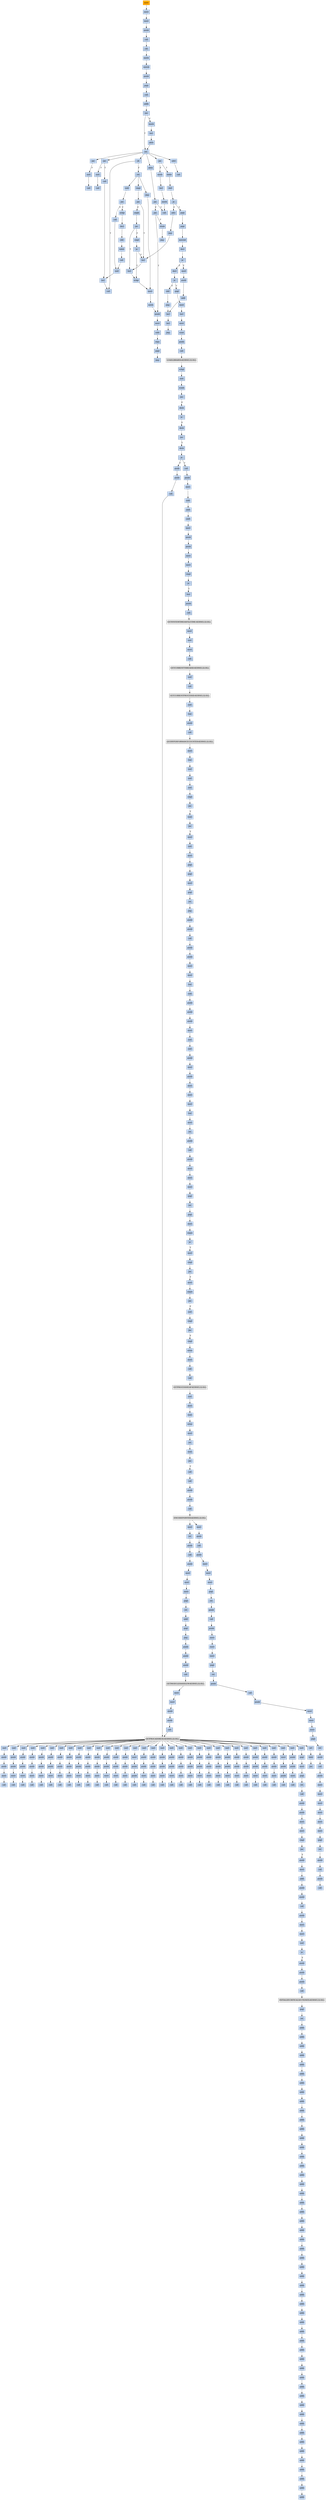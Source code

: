strict digraph G {
	graph [bgcolor=transparent,
		name=G
	];
	node [color=lightsteelblue,
		fillcolor=lightsteelblue,
		shape=rectangle,
		style=filled
	];
	a0x00431000movl_0x4001d0UINT32_ebx	[color=lightgrey,
		fillcolor=orange,
		label=movl];
	a0x00431005movl_0x401000UINT32_edi	[label=movl];
	a0x00431000movl_0x4001d0UINT32_ebx -> a0x00431005movl_0x401000UINT32_edi	[color="#000000"];
	a0x0043100amovl_0x42321dUINT32_esi	[label=movl];
	a0x00431005movl_0x401000UINT32_edi -> a0x0043100amovl_0x42321dUINT32_esi	[color="#000000"];
	a0x0043100fpushl_ebx	[label=pushl];
	a0x0043100amovl_0x42321dUINT32_esi -> a0x0043100fpushl_ebx	[color="#000000"];
	a0x00431010call_0x0043101f	[label=call];
	a0x0043100fpushl_ebx -> a0x00431010call_0x0043101f	[color="#000000"];
	a0x0043101fcld_	[label=cld];
	a0x00431010call_0x0043101f -> a0x0043101fcld_	[color="#000000"];
	a0x00431020movb_0xffffff80UINT8_dl	[label=movb];
	a0x0043101fcld_ -> a0x00431020movb_0xffffff80UINT8_dl	[color="#000000"];
	a0x00431022movsb_ds_esi__es_edi_	[label=movsb];
	a0x00431020movb_0xffffff80UINT8_dl -> a0x00431022movsb_ds_esi__es_edi_	[color="#000000"];
	a0x00431023pushl_0x2UINT8	[label=pushl];
	a0x00431022movsb_ds_esi__es_edi_ -> a0x00431023pushl_0x2UINT8	[color="#000000"];
	a0x00431025popl_ebx	[label=popl];
	a0x00431023pushl_0x2UINT8 -> a0x00431025popl_ebx	[color="#000000"];
	a0x00431026call_esp_	[label=call];
	a0x00431025popl_ebx -> a0x00431026call_esp_	[color="#000000"];
	a0x00431015addb_dl_dl	[label=addb];
	a0x00431026call_esp_ -> a0x00431015addb_dl_dl	[color="#000000"];
	a0x00431017jne_0x0043101e	[label=jne];
	a0x00431015addb_dl_dl -> a0x00431017jne_0x0043101e	[color="#000000"];
	a0x00431019movb_esi__dl	[label=movb];
	a0x00431017jne_0x0043101e -> a0x00431019movb_esi__dl	[color="#000000",
		label=F];
	a0x0043101eret	[label=ret];
	a0x00431017jne_0x0043101e -> a0x0043101eret	[color="#000000",
		label=T];
	a0x0043101bincl_esi	[label=incl];
	a0x00431019movb_esi__dl -> a0x0043101bincl_esi	[color="#000000"];
	a0x0043101cadcb_dl_dl	[label=adcb];
	a0x0043101bincl_esi -> a0x0043101cadcb_dl_dl	[color="#000000"];
	a0x0043101cadcb_dl_dl -> a0x0043101eret	[color="#000000"];
	a0x00431029jae_0x00431022	[label=jae];
	a0x0043101eret -> a0x00431029jae_0x00431022	[color="#000000"];
	a0x00431030jae_0x0043104a	[label=jae];
	a0x0043101eret -> a0x00431030jae_0x0043104a	[color="#000000"];
	a0x00431037jae_0x0043105a	[label=jae];
	a0x0043101eret -> a0x00431037jae_0x0043105a	[color="#000000"];
	a0x00431041adcb_al_al	[label=adcb];
	a0x0043101eret -> a0x00431041adcb_al_al	[color="#000000"];
	a0x00431097adcl_ecx_ecx	[label=adcl];
	a0x0043101eret -> a0x00431097adcl_ecx_ecx	[color="#000000"];
	a0x0043109djb_0x00431093	[label=jb];
	a0x0043101eret -> a0x0043109djb_0x00431093	[color="#000000"];
	a0x0043102bxorl_ecx_ecx	[label=xorl];
	a0x00431029jae_0x00431022 -> a0x0043102bxorl_ecx_ecx	[color="#000000",
		label=F];
	a0x0043102dcall_esp_	[label=call];
	a0x0043102bxorl_ecx_ecx -> a0x0043102dcall_esp_	[color="#000000"];
	a0x00431032xorl_eax_eax	[label=xorl];
	a0x00431030jae_0x0043104a -> a0x00431032xorl_eax_eax	[color="#000000",
		label=F];
	a0x0043104acall_0x00431092	[label=call];
	a0x00431030jae_0x0043104a -> a0x0043104acall_0x00431092	[color="#000000",
		label=T];
	a0x00431034call_esp_	[label=call];
	a0x00431032xorl_eax_eax -> a0x00431034call_esp_	[color="#000000"];
	a0x00431039movb_0x2UINT8_bl	[label=movb];
	a0x00431037jae_0x0043105a -> a0x00431039movb_0x2UINT8_bl	[color="#000000",
		label=F];
	a0x0043105alodsb_ds_esi__al	[label=lodsb];
	a0x00431037jae_0x0043105a -> a0x0043105alodsb_ds_esi__al	[color="#000000",
		label=T];
	a0x0043103bincl_ecx	[label=incl];
	a0x00431039movb_0x2UINT8_bl -> a0x0043103bincl_ecx	[color="#000000"];
	a0x0043103cmovb_0x10UINT8_al	[label=movb];
	a0x0043103bincl_ecx -> a0x0043103cmovb_0x10UINT8_al	[color="#000000"];
	a0x0043103ecall_esp_	[label=call];
	a0x0043103cmovb_0x10UINT8_al -> a0x0043103ecall_esp_	[color="#000000"];
	a0x00431043jae_0x0043103e	[label=jae];
	a0x00431041adcb_al_al -> a0x00431043jae_0x0043103e	[color="#000000"];
	a0x00431043jae_0x0043103e -> a0x0043103ecall_esp_	[color="#000000",
		label=T];
	a0x00431045jne_0x00431086	[label=jne];
	a0x00431043jae_0x0043103e -> a0x00431045jne_0x00431086	[color="#000000",
		label=F];
	a0x00431086pushl_esi	[label=pushl];
	a0x00431045jne_0x00431086 -> a0x00431086pushl_esi	[color="#000000",
		label=T];
	a0x00431047stosb_al_es_edi_	[label=stosb];
	a0x00431045jne_0x00431086 -> a0x00431047stosb_al_es_edi_	[color="#000000",
		label=F];
	a0x00431087movl_edi_esi	[label=movl];
	a0x00431086pushl_esi -> a0x00431087movl_edi_esi	[color="#000000"];
	a0x00431089subl_eax_esi	[label=subl];
	a0x00431087movl_edi_esi -> a0x00431089subl_eax_esi	[color="#000000"];
	a0x0043108brepz_movsb_ds_esi__es_edi_	[label=repz];
	a0x00431089subl_eax_esi -> a0x0043108brepz_movsb_ds_esi__es_edi_	[color="#000000"];
	a0x0043108dpopl_esi	[label=popl];
	a0x0043108brepz_movsb_ds_esi__es_edi_ -> a0x0043108dpopl_esi	[color="#000000"];
	a0x0043108ejmp_0x00431026	[label=jmp];
	a0x0043108dpopl_esi -> a0x0043108ejmp_0x00431026	[color="#000000"];
	a0x00431048jmp_0x00431026	[label=jmp];
	a0x00431047stosb_al_es_edi_ -> a0x00431048jmp_0x00431026	[color="#000000"];
	a0x0043105bshrl_eax	[label=shrl];
	a0x0043105alodsb_ds_esi__al -> a0x0043105bshrl_eax	[color="#000000"];
	a0x0043105dje_0x004310a0	[label=je];
	a0x0043105bshrl_eax -> a0x0043105dje_0x004310a0	[color="#000000"];
	a0x0043105fadcl_ecx_ecx	[label=adcl];
	a0x0043105dje_0x004310a0 -> a0x0043105fadcl_ecx_ecx	[color="#000000",
		label=F];
	a0x004310a0popl_edi	[label=popl];
	a0x0043105dje_0x004310a0 -> a0x004310a0popl_edi	[color="#000000",
		label=T];
	a0x00431061jmp_0x0043107f	[label=jmp];
	a0x0043105fadcl_ecx_ecx -> a0x00431061jmp_0x0043107f	[color="#000000"];
	a0x0043107fincl_ecx	[label=incl];
	a0x00431061jmp_0x0043107f -> a0x0043107fincl_ecx	[color="#000000"];
	a0x00431080incl_ecx	[label=incl];
	a0x0043107fincl_ecx -> a0x00431080incl_ecx	[color="#000000"];
	a0x00431081xchgl_eax_ebp	[label=xchgl];
	a0x00431080incl_ecx -> a0x00431081xchgl_eax_ebp	[color="#000000"];
	a0x00431082movl_ebp_eax	[label=movl];
	a0x00431081xchgl_eax_ebp -> a0x00431082movl_ebp_eax	[color="#000000"];
	a0x00431084movb_0x1UINT8_bl	[label=movb];
	a0x00431082movl_ebp_eax -> a0x00431084movb_0x1UINT8_bl	[color="#000000"];
	a0x00431084movb_0x1UINT8_bl -> a0x00431086pushl_esi	[color="#000000"];
	a0x00431092incl_ecx	[label=incl];
	a0x0043104acall_0x00431092 -> a0x00431092incl_ecx	[color="#000000"];
	a0x00431093call_0x4esp_	[label=call];
	a0x00431092incl_ecx -> a0x00431093call_0x4esp_	[color="#000000"];
	a0x00431099call_0x4esp_	[label=call];
	a0x00431097adcl_ecx_ecx -> a0x00431099call_0x4esp_	[color="#000000"];
	a0x0043109djb_0x00431093 -> a0x00431093call_0x4esp_	[color="#000000",
		label=T];
	a0x0043109fret	[label=ret];
	a0x0043109djb_0x00431093 -> a0x0043109fret	[color="#000000",
		label=F];
	a0x0043104fsubl_ebx_ecx	[label=subl];
	a0x0043109fret -> a0x0043104fsubl_ebx_ecx	[color="#000000"];
	a0x00431058jmp_0x00431082	[label=jmp];
	a0x0043109fret -> a0x00431058jmp_0x00431082	[color="#000000"];
	a0x0043106ecmpl_0x7d00UINT32_eax	[label=cmpl];
	a0x0043109fret -> a0x0043106ecmpl_0x7d00UINT32_eax	[color="#000000"];
	a0x00431051jne_0x00431063	[label=jne];
	a0x0043104fsubl_ebx_ecx -> a0x00431051jne_0x00431063	[color="#000000"];
	a0x00431053call_0x00431090	[label=call];
	a0x00431051jne_0x00431063 -> a0x00431053call_0x00431090	[color="#000000",
		label=F];
	a0x00431063xchgl_eax_ecx	[label=xchgl];
	a0x00431051jne_0x00431063 -> a0x00431063xchgl_eax_ecx	[color="#000000",
		label=T];
	a0x00431090xorl_ecx_ecx	[label=xorl];
	a0x00431053call_0x00431090 -> a0x00431090xorl_ecx_ecx	[color="#000000"];
	a0x00431090xorl_ecx_ecx -> a0x00431092incl_ecx	[color="#000000"];
	a0x00431058jmp_0x00431082 -> a0x00431082movl_ebp_eax	[color="#000000"];
	a0x00431064decl_eax	[label=decl];
	a0x00431063xchgl_eax_ecx -> a0x00431064decl_eax	[color="#000000"];
	a0x00431065shll_0x8UINT8_eax	[label=shll];
	a0x00431064decl_eax -> a0x00431065shll_0x8UINT8_eax	[color="#000000"];
	a0x00431068lodsb_ds_esi__al	[label=lodsb];
	a0x00431065shll_0x8UINT8_eax -> a0x00431068lodsb_ds_esi__al	[color="#000000"];
	a0x00431069call_0x00431090	[label=call];
	a0x00431068lodsb_ds_esi__al -> a0x00431069call_0x00431090	[color="#000000"];
	a0x00431069call_0x00431090 -> a0x00431090xorl_ecx_ecx	[color="#000000"];
	a0x00431073jae_0x0043107f	[label=jae];
	a0x0043106ecmpl_0x7d00UINT32_eax -> a0x00431073jae_0x0043107f	[color="#000000"];
	a0x00431073jae_0x0043107f -> a0x0043107fincl_ecx	[color="#000000",
		label=T];
	a0x00431075cmpb_0x5UINT8_ah	[label=cmpb];
	a0x00431073jae_0x0043107f -> a0x00431075cmpb_0x5UINT8_ah	[color="#000000",
		label=F];
	a0x00431078jae_0x00431080	[label=jae];
	a0x00431075cmpb_0x5UINT8_ah -> a0x00431078jae_0x00431080	[color="#000000"];
	a0x00431078jae_0x00431080 -> a0x00431080incl_ecx	[color="#000000",
		label=T];
	a0x0043107acmpl_0x7fUINT8_eax	[label=cmpl];
	a0x00431078jae_0x00431080 -> a0x0043107acmpl_0x7fUINT8_eax	[color="#000000",
		label=F];
	a0x0043107dja_0x00431081	[label=ja];
	a0x0043107acmpl_0x7fUINT8_eax -> a0x0043107dja_0x00431081	[color="#000000"];
	a0x0043107dja_0x00431081 -> a0x0043107fincl_ecx	[color="#000000",
		label=F];
	a0x0043107dja_0x00431081 -> a0x00431081xchgl_eax_ebp	[color="#000000",
		label=T];
	a0x004310a1popl_ebx	[label=popl];
	a0x004310a0popl_edi -> a0x004310a1popl_ebx	[color="#000000"];
	a0x004310a2movzwl_ebx__edi	[label=movzwl];
	a0x004310a1popl_ebx -> a0x004310a2movzwl_ebx__edi	[color="#000000"];
	a0x004310a5decl_edi	[label=decl];
	a0x004310a2movzwl_ebx__edi -> a0x004310a5decl_edi	[color="#000000"];
	a0x004310a6je_0x004310b0	[label=je];
	a0x004310a5decl_edi -> a0x004310a6je_0x004310b0	[color="#000000"];
	a0x004310a8decl_edi	[label=decl];
	a0x004310a6je_0x004310b0 -> a0x004310a8decl_edi	[color="#000000",
		label=F];
	a0x004310b0movl_0x2ebx__edi	[label=movl];
	a0x004310a6je_0x004310b0 -> a0x004310b0movl_0x2ebx__edi	[color="#000000",
		label=T];
	a0x004310a9je_0x004310be	[label=je];
	a0x004310a8decl_edi -> a0x004310a9je_0x004310be	[color="#000000"];
	a0x004310abshll_0xcUINT8_edi	[label=shll];
	a0x004310a9je_0x004310be -> a0x004310abshll_0xcUINT8_edi	[color="#000000",
		label=F];
	a0x004310bepopl_edi	[label=popl];
	a0x004310a9je_0x004310be -> a0x004310bepopl_edi	[color="#000000",
		label=T];
	a0x004310aejmp_0x004310b7	[label=jmp];
	a0x004310abshll_0xcUINT8_edi -> a0x004310aejmp_0x004310b7	[color="#000000"];
	a0x004310b7incl_ebx	[label=incl];
	a0x004310aejmp_0x004310b7 -> a0x004310b7incl_ebx	[color="#000000"];
	a0x004310b8incl_ebx	[label=incl];
	a0x004310b7incl_ebx -> a0x004310b8incl_ebx	[color="#000000"];
	a0x004310b9jmp_0x0043100f	[label=jmp];
	a0x004310b8incl_ebx -> a0x004310b9jmp_0x0043100f	[color="#000000"];
	a0x004310b3pushl_edi	[label=pushl];
	a0x004310b0movl_0x2ebx__edi -> a0x004310b3pushl_edi	[color="#000000"];
	a0x004310b4addl_0x4UINT8_ebx	[label=addl];
	a0x004310b3pushl_edi -> a0x004310b4addl_0x4UINT8_ebx	[color="#000000"];
	a0x004310b4addl_0x4UINT8_ebx -> a0x004310b7incl_ebx	[color="#000000"];
	a0x004310bfmovl_0x431128UINT32_ebx	[label=movl];
	a0x004310bepopl_edi -> a0x004310bfmovl_0x431128UINT32_ebx	[color="#000000"];
	a0x004310c4incl_edi	[label=incl];
	a0x004310bfmovl_0x431128UINT32_ebx -> a0x004310c4incl_edi	[color="#000000"];
	a0x004310c5movl_edi__esi	[label=movl];
	a0x004310c4incl_edi -> a0x004310c5movl_edi__esi	[color="#000000"];
	a0x004310c7scasl_es_edi__eax	[label=scasl];
	a0x004310c5movl_edi__esi -> a0x004310c7scasl_es_edi__eax	[color="#000000"];
	a0x004310c8pushl_edi	[label=pushl];
	a0x004310c7scasl_es_edi__eax -> a0x004310c8pushl_edi	[color="#000000"];
	a0x004310c9call_ebx_	[label=call];
	a0x004310c8pushl_edi -> a0x004310c9call_ebx_	[color="#000000"];
	LOADLIBRARYA_KERNEL32_DLL	[color=lightgrey,
		fillcolor=lightgrey,
		label="LOADLIBRARYA-KERNEL32-DLL"];
	a0x004310c9call_ebx_ -> LOADLIBRARYA_KERNEL32_DLL	[color="#000000"];
	a0x004310cbxchgl_eax_ebp	[label=xchgl];
	LOADLIBRARYA_KERNEL32_DLL -> a0x004310cbxchgl_eax_ebp	[color="#000000"];
	a0x004310ccxorl_eax_eax	[label=xorl];
	a0x004310cbxchgl_eax_ebp -> a0x004310ccxorl_eax_eax	[color="#000000"];
	a0x004310cescasb_es_edi__al	[label=scasb];
	a0x004310ccxorl_eax_eax -> a0x004310cescasb_es_edi__al	[color="#000000"];
	a0x004310cfjne_0x004310ce	[label=jne];
	a0x004310cescasb_es_edi__al -> a0x004310cfjne_0x004310ce	[color="#000000"];
	a0x004310d1decb_edi_	[label=decb];
	a0x004310cfjne_0x004310ce -> a0x004310d1decb_edi_	[color="#000000",
		label=F];
	a0x004310d3je_0x004310c4	[label=je];
	a0x004310d1decb_edi_ -> a0x004310d3je_0x004310c4	[color="#000000"];
	a0x004310d5decb_edi_	[label=decb];
	a0x004310d3je_0x004310c4 -> a0x004310d5decb_edi_	[color="#000000",
		label=F];
	a0x004310d7jne_0x004310df	[label=jne];
	a0x004310d5decb_edi_ -> a0x004310d7jne_0x004310df	[color="#000000"];
	a0x004310dfdecb_edi_	[label=decb];
	a0x004310d7jne_0x004310df -> a0x004310dfdecb_edi_	[color="#000000",
		label=T];
	a0x004310e1je_0x004046af	[label=je];
	a0x004310dfdecb_edi_ -> a0x004310e1je_0x004046af	[color="#000000"];
	a0x004310e7pushl_edi	[label=pushl];
	a0x004310e1je_0x004046af -> a0x004310e7pushl_edi	[color="#000000",
		label=F];
	a0x004046afcall_0x40a533	[label=call];
	a0x004310e1je_0x004046af -> a0x004046afcall_0x40a533	[color="#000000",
		label=T];
	a0x004310e8pushl_ebp	[label=pushl];
	a0x004310e7pushl_edi -> a0x004310e8pushl_ebp	[color="#000000"];
	a0x004310e9call_0x4ebx_	[label=call];
	a0x004310e8pushl_ebp -> a0x004310e9call_0x4ebx_	[color="#000000"];
	GETPROCADDRESS_KERNEL32_DLL	[color=lightgrey,
		fillcolor=lightgrey,
		label="GETPROCADDRESS-KERNEL32-DLL"];
	a0x004310e9call_0x4ebx_ -> GETPROCADDRESS_KERNEL32_DLL	[color="#000000"];
	a0x004310ecorl_eax_esi_	[label=orl];
	GETPROCADDRESS_KERNEL32_DLL -> a0x004310ecorl_eax_esi_	[color="#000000"];
	a0x00407b26xorl_0x41e4d0_eax	[label=xorl];
	GETPROCADDRESS_KERNEL32_DLL -> a0x00407b26xorl_0x41e4d0_eax	[color="#000000"];
	a0x00407b39xorl_0x41e4d0_eax	[label=xorl];
	GETPROCADDRESS_KERNEL32_DLL -> a0x00407b39xorl_0x41e4d0_eax	[color="#000000"];
	a0x00407b4cxorl_0x41e4d0_eax	[label=xorl];
	GETPROCADDRESS_KERNEL32_DLL -> a0x00407b4cxorl_0x41e4d0_eax	[color="#000000"];
	a0x00407b5fxorl_0x41e4d0_eax	[label=xorl];
	GETPROCADDRESS_KERNEL32_DLL -> a0x00407b5fxorl_0x41e4d0_eax	[color="#000000"];
	a0x00407b72xorl_0x41e4d0_eax	[label=xorl];
	GETPROCADDRESS_KERNEL32_DLL -> a0x00407b72xorl_0x41e4d0_eax	[color="#000000"];
	a0x00407b85xorl_0x41e4d0_eax	[label=xorl];
	GETPROCADDRESS_KERNEL32_DLL -> a0x00407b85xorl_0x41e4d0_eax	[color="#000000"];
	a0x00407b98xorl_0x41e4d0_eax	[label=xorl];
	GETPROCADDRESS_KERNEL32_DLL -> a0x00407b98xorl_0x41e4d0_eax	[color="#000000"];
	a0x00407babxorl_0x41e4d0_eax	[label=xorl];
	GETPROCADDRESS_KERNEL32_DLL -> a0x00407babxorl_0x41e4d0_eax	[color="#000000"];
	a0x00407bbexorl_0x41e4d0_eax	[label=xorl];
	GETPROCADDRESS_KERNEL32_DLL -> a0x00407bbexorl_0x41e4d0_eax	[color="#000000"];
	a0x00407bd1xorl_0x41e4d0_eax	[label=xorl];
	GETPROCADDRESS_KERNEL32_DLL -> a0x00407bd1xorl_0x41e4d0_eax	[color="#000000"];
	a0x00407be4xorl_0x41e4d0_eax	[label=xorl];
	GETPROCADDRESS_KERNEL32_DLL -> a0x00407be4xorl_0x41e4d0_eax	[color="#000000"];
	a0x00407bf7xorl_0x41e4d0_eax	[label=xorl];
	GETPROCADDRESS_KERNEL32_DLL -> a0x00407bf7xorl_0x41e4d0_eax	[color="#000000"];
	a0x00407c0axorl_0x41e4d0_eax	[label=xorl];
	GETPROCADDRESS_KERNEL32_DLL -> a0x00407c0axorl_0x41e4d0_eax	[color="#000000"];
	a0x00407c1dxorl_0x41e4d0_eax	[label=xorl];
	GETPROCADDRESS_KERNEL32_DLL -> a0x00407c1dxorl_0x41e4d0_eax	[color="#000000"];
	a0x00407c30xorl_0x41e4d0_eax	[label=xorl];
	GETPROCADDRESS_KERNEL32_DLL -> a0x00407c30xorl_0x41e4d0_eax	[color="#000000"];
	a0x00407c43xorl_0x41e4d0_eax	[label=xorl];
	GETPROCADDRESS_KERNEL32_DLL -> a0x00407c43xorl_0x41e4d0_eax	[color="#000000"];
	a0x00407c56xorl_0x41e4d0_eax	[label=xorl];
	GETPROCADDRESS_KERNEL32_DLL -> a0x00407c56xorl_0x41e4d0_eax	[color="#000000"];
	a0x00407c69xorl_0x41e4d0_eax	[label=xorl];
	GETPROCADDRESS_KERNEL32_DLL -> a0x00407c69xorl_0x41e4d0_eax	[color="#000000"];
	a0x00407c7cxorl_0x41e4d0_eax	[label=xorl];
	GETPROCADDRESS_KERNEL32_DLL -> a0x00407c7cxorl_0x41e4d0_eax	[color="#000000"];
	a0x00407c8fxorl_0x41e4d0_eax	[label=xorl];
	GETPROCADDRESS_KERNEL32_DLL -> a0x00407c8fxorl_0x41e4d0_eax	[color="#000000"];
	a0x00407ca2xorl_0x41e4d0_eax	[label=xorl];
	GETPROCADDRESS_KERNEL32_DLL -> a0x00407ca2xorl_0x41e4d0_eax	[color="#000000"];
	a0x00407cb5xorl_0x41e4d0_eax	[label=xorl];
	GETPROCADDRESS_KERNEL32_DLL -> a0x00407cb5xorl_0x41e4d0_eax	[color="#000000"];
	a0x00407cc8xorl_0x41e4d0_eax	[label=xorl];
	GETPROCADDRESS_KERNEL32_DLL -> a0x00407cc8xorl_0x41e4d0_eax	[color="#000000"];
	a0x00407cdbxorl_0x41e4d0_eax	[label=xorl];
	GETPROCADDRESS_KERNEL32_DLL -> a0x00407cdbxorl_0x41e4d0_eax	[color="#000000"];
	a0x00407ceexorl_0x41e4d0_eax	[label=xorl];
	GETPROCADDRESS_KERNEL32_DLL -> a0x00407ceexorl_0x41e4d0_eax	[color="#000000"];
	a0x00407d01xorl_0x41e4d0_eax	[label=xorl];
	GETPROCADDRESS_KERNEL32_DLL -> a0x00407d01xorl_0x41e4d0_eax	[color="#000000"];
	a0x00407d14xorl_0x41e4d0_eax	[label=xorl];
	GETPROCADDRESS_KERNEL32_DLL -> a0x00407d14xorl_0x41e4d0_eax	[color="#000000"];
	a0x00407d27xorl_0x41e4d0_eax	[label=xorl];
	GETPROCADDRESS_KERNEL32_DLL -> a0x00407d27xorl_0x41e4d0_eax	[color="#000000"];
	a0x00407d3axorl_0x41e4d0_eax	[label=xorl];
	GETPROCADDRESS_KERNEL32_DLL -> a0x00407d3axorl_0x41e4d0_eax	[color="#000000"];
	a0x00407d4dxorl_0x41e4d0_eax	[label=xorl];
	GETPROCADDRESS_KERNEL32_DLL -> a0x00407d4dxorl_0x41e4d0_eax	[color="#000000"];
	a0x00407d60xorl_0x41e4d0_eax	[label=xorl];
	GETPROCADDRESS_KERNEL32_DLL -> a0x00407d60xorl_0x41e4d0_eax	[color="#000000"];
	a0x00407d73xorl_0x41e4d0_eax	[label=xorl];
	GETPROCADDRESS_KERNEL32_DLL -> a0x00407d73xorl_0x41e4d0_eax	[color="#000000"];
	a0x00407d86xorl_0x41e4d0_eax	[label=xorl];
	GETPROCADDRESS_KERNEL32_DLL -> a0x00407d86xorl_0x41e4d0_eax	[color="#000000"];
	a0x004310eelodsl_ds_esi__eax	[label=lodsl];
	a0x004310ecorl_eax_esi_ -> a0x004310eelodsl_ds_esi__eax	[color="#000000"];
	a0x004310efjne_0x004310cc	[label=jne];
	a0x004310eelodsl_ds_esi__eax -> a0x004310efjne_0x004310cc	[color="#000000"];
	a0x0040a533pushl_ebp	[label=pushl];
	a0x004046afcall_0x40a533 -> a0x0040a533pushl_ebp	[color="#000000"];
	a0x0040a534movl_esp_ebp	[label=movl];
	a0x0040a533pushl_ebp -> a0x0040a534movl_esp_ebp	[color="#000000"];
	a0x0040a536subl_0x14UINT8_esp	[label=subl];
	a0x0040a534movl_esp_ebp -> a0x0040a536subl_0x14UINT8_esp	[color="#000000"];
	a0x0040a539andl_0x0UINT8__12ebp_	[label=andl];
	a0x0040a536subl_0x14UINT8_esp -> a0x0040a539andl_0x0UINT8__12ebp_	[color="#000000"];
	a0x0040a53dandl_0x0UINT8__8ebp_	[label=andl];
	a0x0040a539andl_0x0UINT8__12ebp_ -> a0x0040a53dandl_0x0UINT8__8ebp_	[color="#000000"];
	a0x0040a541movl_0x41e4d0_eax	[label=movl];
	a0x0040a53dandl_0x0UINT8__8ebp_ -> a0x0040a541movl_0x41e4d0_eax	[color="#000000"];
	a0x0040a546pushl_esi	[label=pushl];
	a0x0040a541movl_0x41e4d0_eax -> a0x0040a546pushl_esi	[color="#000000"];
	a0x0040a547pushl_edi	[label=pushl];
	a0x0040a546pushl_esi -> a0x0040a547pushl_edi	[color="#000000"];
	a0x0040a548movl_0xbb40e64eUINT32_edi	[label=movl];
	a0x0040a547pushl_edi -> a0x0040a548movl_0xbb40e64eUINT32_edi	[color="#000000"];
	a0x0040a54dmovl_0xffff0000UINT32_esi	[label=movl];
	a0x0040a548movl_0xbb40e64eUINT32_edi -> a0x0040a54dmovl_0xffff0000UINT32_esi	[color="#000000"];
	a0x0040a552cmpl_edi_eax	[label=cmpl];
	a0x0040a54dmovl_0xffff0000UINT32_esi -> a0x0040a552cmpl_edi_eax	[color="#000000"];
	a0x0040a554je_0x40a563	[label=je];
	a0x0040a552cmpl_edi_eax -> a0x0040a554je_0x40a563	[color="#000000"];
	a0x0040a563leal__12ebp__eax	[label=leal];
	a0x0040a554je_0x40a563 -> a0x0040a563leal__12ebp__eax	[color="#000000",
		label=T];
	a0x0040a566pushl_eax	[label=pushl];
	a0x0040a563leal__12ebp__eax -> a0x0040a566pushl_eax	[color="#000000"];
	a0x0040a567call_0x41215c	[label=call];
	a0x0040a566pushl_eax -> a0x0040a567call_0x41215c	[color="#000000"];
	GETSYSTEMTIMEASFILETIME_KERNEL32_DLL	[color=lightgrey,
		fillcolor=lightgrey,
		label="GETSYSTEMTIMEASFILETIME-KERNEL32-DLL"];
	a0x0040a567call_0x41215c -> GETSYSTEMTIMEASFILETIME_KERNEL32_DLL	[color="#000000"];
	a0x0040a56dmovl__8ebp__eax	[label=movl];
	GETSYSTEMTIMEASFILETIME_KERNEL32_DLL -> a0x0040a56dmovl__8ebp__eax	[color="#000000"];
	a0x0040a570xorl__12ebp__eax	[label=xorl];
	a0x0040a56dmovl__8ebp__eax -> a0x0040a570xorl__12ebp__eax	[color="#000000"];
	a0x0040a573movl_eax__4ebp_	[label=movl];
	a0x0040a570xorl__12ebp__eax -> a0x0040a573movl_eax__4ebp_	[color="#000000"];
	a0x0040a576call_0x412148	[label=call];
	a0x0040a573movl_eax__4ebp_ -> a0x0040a576call_0x412148	[color="#000000"];
	GETCURRENTTHREADID_KERNEL32_DLL	[color=lightgrey,
		fillcolor=lightgrey,
		label="GETCURRENTTHREADID-KERNEL32-DLL"];
	a0x0040a576call_0x412148 -> GETCURRENTTHREADID_KERNEL32_DLL	[color="#000000"];
	a0x0040a57cxorl_eax__4ebp_	[label=xorl];
	GETCURRENTTHREADID_KERNEL32_DLL -> a0x0040a57cxorl_eax__4ebp_	[color="#000000"];
	a0x0040a57fcall_0x412158	[label=call];
	a0x0040a57cxorl_eax__4ebp_ -> a0x0040a57fcall_0x412158	[color="#000000"];
	GETCURRENTPROCESSID_KERNEL32_DLL	[color=lightgrey,
		fillcolor=lightgrey,
		label="GETCURRENTPROCESSID-KERNEL32-DLL"];
	a0x0040a57fcall_0x412158 -> GETCURRENTPROCESSID_KERNEL32_DLL	[color="#000000"];
	a0x0040a585xorl_eax__4ebp_	[label=xorl];
	GETCURRENTPROCESSID_KERNEL32_DLL -> a0x0040a585xorl_eax__4ebp_	[color="#000000"];
	a0x0040a588leal__20ebp__eax	[label=leal];
	a0x0040a585xorl_eax__4ebp_ -> a0x0040a588leal__20ebp__eax	[color="#000000"];
	a0x0040a58bpushl_eax	[label=pushl];
	a0x0040a588leal__20ebp__eax -> a0x0040a58bpushl_eax	[color="#000000"];
	a0x0040a58ccall_0x412154	[label=call];
	a0x0040a58bpushl_eax -> a0x0040a58ccall_0x412154	[color="#000000"];
	QUERYPERFORMANCECOUNTER_KERNEL32_DLL	[color=lightgrey,
		fillcolor=lightgrey,
		label="QUERYPERFORMANCECOUNTER-KERNEL32-DLL"];
	a0x0040a58ccall_0x412154 -> QUERYPERFORMANCECOUNTER_KERNEL32_DLL	[color="#000000"];
	a0x0040a592movl__16ebp__ecx	[label=movl];
	QUERYPERFORMANCECOUNTER_KERNEL32_DLL -> a0x0040a592movl__16ebp__ecx	[color="#000000"];
	a0x0040a595leal__4ebp__eax	[label=leal];
	a0x0040a592movl__16ebp__ecx -> a0x0040a595leal__4ebp__eax	[color="#000000"];
	a0x0040a598xorl__20ebp__ecx	[label=xorl];
	a0x0040a595leal__4ebp__eax -> a0x0040a598xorl__20ebp__ecx	[color="#000000"];
	a0x0040a59bxorl__4ebp__ecx	[label=xorl];
	a0x0040a598xorl__20ebp__ecx -> a0x0040a59bxorl__4ebp__ecx	[color="#000000"];
	a0x0040a59exorl_eax_ecx	[label=xorl];
	a0x0040a59bxorl__4ebp__ecx -> a0x0040a59exorl_eax_ecx	[color="#000000"];
	a0x0040a5a0cmpl_edi_ecx	[label=cmpl];
	a0x0040a59exorl_eax_ecx -> a0x0040a5a0cmpl_edi_ecx	[color="#000000"];
	a0x0040a5a2jne_0x40a5ab	[label=jne];
	a0x0040a5a0cmpl_edi_ecx -> a0x0040a5a2jne_0x40a5ab	[color="#000000"];
	a0x0040a5abtestl_ecx_esi	[label=testl];
	a0x0040a5a2jne_0x40a5ab -> a0x0040a5abtestl_ecx_esi	[color="#000000",
		label=T];
	a0x0040a5adjne_0x40a5bb	[label=jne];
	a0x0040a5abtestl_ecx_esi -> a0x0040a5adjne_0x40a5bb	[color="#000000"];
	a0x0040a5bbmovl_ecx_0x41e4d0	[label=movl];
	a0x0040a5adjne_0x40a5bb -> a0x0040a5bbmovl_ecx_0x41e4d0	[color="#000000",
		label=T];
	a0x0040a5c1notl_ecx	[label=notl];
	a0x0040a5bbmovl_ecx_0x41e4d0 -> a0x0040a5c1notl_ecx	[color="#000000"];
	a0x0040a5c3movl_ecx_0x41e4d4	[label=movl];
	a0x0040a5c1notl_ecx -> a0x0040a5c3movl_ecx_0x41e4d4	[color="#000000"];
	a0x0040a5c9popl_edi	[label=popl];
	a0x0040a5c3movl_ecx_0x41e4d4 -> a0x0040a5c9popl_edi	[color="#000000"];
	a0x0040a5capopl_esi	[label=popl];
	a0x0040a5c9popl_edi -> a0x0040a5capopl_esi	[color="#000000"];
	a0x0040a5cbmovl_ebp_esp	[label=movl];
	a0x0040a5capopl_esi -> a0x0040a5cbmovl_ebp_esp	[color="#000000"];
	a0x0040a5cdpopl_ebp	[label=popl];
	a0x0040a5cbmovl_ebp_esp -> a0x0040a5cdpopl_ebp	[color="#000000"];
	a0x0040a5ceret	[label=ret];
	a0x0040a5cdpopl_ebp -> a0x0040a5ceret	[color="#000000"];
	a0x004046b4jmp_0x404534	[label=jmp];
	a0x0040a5ceret -> a0x004046b4jmp_0x404534	[color="#000000"];
	a0x00404534pushl_0x14UINT8	[label=pushl];
	a0x004046b4jmp_0x404534 -> a0x00404534pushl_0x14UINT8	[color="#000000"];
	a0x00404536pushl_0x41ccc8UINT32	[label=pushl];
	a0x00404534pushl_0x14UINT8 -> a0x00404536pushl_0x41ccc8UINT32	[color="#000000"];
	a0x0040453bcall_0x4053f0	[label=call];
	a0x00404536pushl_0x41ccc8UINT32 -> a0x0040453bcall_0x4053f0	[color="#000000"];
	a0x004053f0pushl_0x405450UINT32	[label=pushl];
	a0x0040453bcall_0x4053f0 -> a0x004053f0pushl_0x405450UINT32	[color="#000000"];
	a0x004053f5pushl_fs_0	[label=pushl];
	a0x004053f0pushl_0x405450UINT32 -> a0x004053f5pushl_fs_0	[color="#000000"];
	a0x004053fcmovl_0x10esp__eax	[label=movl];
	a0x004053f5pushl_fs_0 -> a0x004053fcmovl_0x10esp__eax	[color="#000000"];
	a0x00405400movl_ebp_0x10esp_	[label=movl];
	a0x004053fcmovl_0x10esp__eax -> a0x00405400movl_ebp_0x10esp_	[color="#000000"];
	a0x00405404leal_0x10esp__ebp	[label=leal];
	a0x00405400movl_ebp_0x10esp_ -> a0x00405404leal_0x10esp__ebp	[color="#000000"];
	a0x00405408subl_eax_esp	[label=subl];
	a0x00405404leal_0x10esp__ebp -> a0x00405408subl_eax_esp	[color="#000000"];
	a0x0040540apushl_ebx	[label=pushl];
	a0x00405408subl_eax_esp -> a0x0040540apushl_ebx	[color="#000000"];
	a0x0040540bpushl_esi	[label=pushl];
	a0x0040540apushl_ebx -> a0x0040540bpushl_esi	[color="#000000"];
	a0x0040540cpushl_edi	[label=pushl];
	a0x0040540bpushl_esi -> a0x0040540cpushl_edi	[color="#000000"];
	a0x0040540dmovl_0x41e4d0_eax	[label=movl];
	a0x0040540cpushl_edi -> a0x0040540dmovl_0x41e4d0_eax	[color="#000000"];
	a0x00405412xorl_eax__4ebp_	[label=xorl];
	a0x0040540dmovl_0x41e4d0_eax -> a0x00405412xorl_eax__4ebp_	[color="#000000"];
	a0x00405415xorl_ebp_eax	[label=xorl];
	a0x00405412xorl_eax__4ebp_ -> a0x00405415xorl_ebp_eax	[color="#000000"];
	a0x00405417pushl_eax	[label=pushl];
	a0x00405415xorl_ebp_eax -> a0x00405417pushl_eax	[color="#000000"];
	a0x00405418movl_esp__24ebp_	[label=movl];
	a0x00405417pushl_eax -> a0x00405418movl_esp__24ebp_	[color="#000000"];
	a0x0040541bpushl__8ebp_	[label=pushl];
	a0x00405418movl_esp__24ebp_ -> a0x0040541bpushl__8ebp_	[color="#000000"];
	a0x0040541emovl__4ebp__eax	[label=movl];
	a0x0040541bpushl__8ebp_ -> a0x0040541emovl__4ebp__eax	[color="#000000"];
	a0x00405421movl_0xfffffffeUINT32__4ebp_	[label=movl];
	a0x0040541emovl__4ebp__eax -> a0x00405421movl_0xfffffffeUINT32__4ebp_	[color="#000000"];
	a0x00405428movl_eax__8ebp_	[label=movl];
	a0x00405421movl_0xfffffffeUINT32__4ebp_ -> a0x00405428movl_eax__8ebp_	[color="#000000"];
	a0x0040542bleal__16ebp__eax	[label=leal];
	a0x00405428movl_eax__8ebp_ -> a0x0040542bleal__16ebp__eax	[color="#000000"];
	a0x0040542emovl_eax_fs_0	[label=movl];
	a0x0040542bleal__16ebp__eax -> a0x0040542emovl_eax_fs_0	[color="#000000"];
	a0x00405434ret	[label=ret];
	a0x0040542emovl_eax_fs_0 -> a0x00405434ret	[color="#000000"];
	a0x00404540pushl_0x1UINT8	[label=pushl];
	a0x00405434ret -> a0x00404540pushl_0x1UINT8	[color="#000000"];
	a0x00404542call_0x40a4e6	[label=call];
	a0x00404540pushl_0x1UINT8 -> a0x00404542call_0x40a4e6	[color="#000000"];
	a0x0040a4e6pushl_ebp	[label=pushl];
	a0x00404542call_0x40a4e6 -> a0x0040a4e6pushl_ebp	[color="#000000"];
	a0x0040a4e7movl_esp_ebp	[label=movl];
	a0x0040a4e6pushl_ebp -> a0x0040a4e7movl_esp_ebp	[color="#000000"];
	a0x0040a4e9movl_0x8ebp__eax	[label=movl];
	a0x0040a4e7movl_esp_ebp -> a0x0040a4e9movl_0x8ebp__eax	[color="#000000"];
	a0x0040a4ecmovl_eax_0x41f6d0	[label=movl];
	a0x0040a4e9movl_0x8ebp__eax -> a0x0040a4ecmovl_eax_0x41f6d0	[color="#000000"];
	a0x0040a4f1popl_ebp	[label=popl];
	a0x0040a4ecmovl_eax_0x41f6d0 -> a0x0040a4f1popl_ebp	[color="#000000"];
	a0x0040a4f2ret	[label=ret];
	a0x0040a4f1popl_ebp -> a0x0040a4f2ret	[color="#000000"];
	a0x00404547popl_ecx	[label=popl];
	a0x0040a4f2ret -> a0x00404547popl_ecx	[color="#000000"];
	a0x00404548movl_0x5a4dUINT32_eax	[label=movl];
	a0x00404547popl_ecx -> a0x00404548movl_0x5a4dUINT32_eax	[color="#000000"];
	a0x0040454dcmpw_ax_0x400000	[label=cmpw];
	a0x00404548movl_0x5a4dUINT32_eax -> a0x0040454dcmpw_ax_0x400000	[color="#000000"];
	a0x00404554je_0x40455a	[label=je];
	a0x0040454dcmpw_ax_0x400000 -> a0x00404554je_0x40455a	[color="#000000"];
	a0x0040455amovl_0x40003c_eax	[label=movl];
	a0x00404554je_0x40455a -> a0x0040455amovl_0x40003c_eax	[color="#000000",
		label=T];
	a0x0040455fcmpl_0x4550UINT32_0x400000eax_	[label=cmpl];
	a0x0040455amovl_0x40003c_eax -> a0x0040455fcmpl_0x4550UINT32_0x400000eax_	[color="#000000"];
	a0x00404569jne_0x404556	[label=jne];
	a0x0040455fcmpl_0x4550UINT32_0x400000eax_ -> a0x00404569jne_0x404556	[color="#000000"];
	a0x0040456bmovl_0x10bUINT32_ecx	[label=movl];
	a0x00404569jne_0x404556 -> a0x0040456bmovl_0x10bUINT32_ecx	[color="#000000",
		label=F];
	a0x00404570cmpw_cx_0x400018eax_	[label=cmpw];
	a0x0040456bmovl_0x10bUINT32_ecx -> a0x00404570cmpw_cx_0x400018eax_	[color="#000000"];
	a0x00404577jne_0x404556	[label=jne];
	a0x00404570cmpw_cx_0x400018eax_ -> a0x00404577jne_0x404556	[color="#000000"];
	a0x00404579xorl_ebx_ebx	[label=xorl];
	a0x00404577jne_0x404556 -> a0x00404579xorl_ebx_ebx	[color="#000000",
		label=F];
	a0x0040457bcmpl_0xeUINT8_0x400074eax_	[label=cmpl];
	a0x00404579xorl_ebx_ebx -> a0x0040457bcmpl_0xeUINT8_0x400074eax_	[color="#000000"];
	a0x00404582jbe_0x40458d	[label=jbe];
	a0x0040457bcmpl_0xeUINT8_0x400074eax_ -> a0x00404582jbe_0x40458d	[color="#000000"];
	a0x00404584cmpl_ebx_0x4000e8eax_	[label=cmpl];
	a0x00404582jbe_0x40458d -> a0x00404584cmpl_ebx_0x4000e8eax_	[color="#000000",
		label=F];
	a0x0040458asetne_bl	[label=setne];
	a0x00404584cmpl_ebx_0x4000e8eax_ -> a0x0040458asetne_bl	[color="#000000"];
	a0x0040458dmovl_ebx__28ebp_	[label=movl];
	a0x0040458asetne_bl -> a0x0040458dmovl_ebx__28ebp_	[color="#000000"];
	a0x00404590call_0x408028	[label=call];
	a0x0040458dmovl_ebx__28ebp_ -> a0x00404590call_0x408028	[color="#000000"];
	a0x00408028call_0x412134	[label=call];
	a0x00404590call_0x408028 -> a0x00408028call_0x412134	[color="#000000"];
	GETPROCESSHEAP_KERNEL32_DLL	[color=lightgrey,
		fillcolor=lightgrey,
		label="GETPROCESSHEAP-KERNEL32-DLL"];
	a0x00408028call_0x412134 -> GETPROCESSHEAP_KERNEL32_DLL	[color="#000000"];
	a0x0040802exorl_ecx_ecx	[label=xorl];
	GETPROCESSHEAP_KERNEL32_DLL -> a0x0040802exorl_ecx_ecx	[color="#000000"];
	a0x00408030movl_eax_0x41fd08	[label=movl];
	a0x0040802exorl_ecx_ecx -> a0x00408030movl_eax_0x41fd08	[color="#000000"];
	a0x00408035testl_eax_eax	[label=testl];
	a0x00408030movl_eax_0x41fd08 -> a0x00408035testl_eax_eax	[color="#000000"];
	a0x00408037setne_cl	[label=setne];
	a0x00408035testl_eax_eax -> a0x00408037setne_cl	[color="#000000"];
	a0x0040803amovl_ecx_eax	[label=movl];
	a0x00408037setne_cl -> a0x0040803amovl_ecx_eax	[color="#000000"];
	a0x0040803cret	[label=ret];
	a0x0040803amovl_ecx_eax -> a0x0040803cret	[color="#000000"];
	a0x00404595testl_eax_eax	[label=testl];
	a0x0040803cret -> a0x00404595testl_eax_eax	[color="#000000"];
	a0x00404597jne_0x4045a1	[label=jne];
	a0x00404595testl_eax_eax -> a0x00404597jne_0x4045a1	[color="#000000"];
	a0x004045a1call_0x408f40	[label=call];
	a0x00404597jne_0x4045a1 -> a0x004045a1call_0x408f40	[color="#000000",
		label=T];
	a0x00408f40call_0x4036b5	[label=call];
	a0x004045a1call_0x408f40 -> a0x00408f40call_0x4036b5	[color="#000000"];
	a0x004036b5pushl_esi	[label=pushl];
	a0x00408f40call_0x4036b5 -> a0x004036b5pushl_esi	[color="#000000"];
	a0x004036b6pushl_0x0UINT8	[label=pushl];
	a0x004036b5pushl_esi -> a0x004036b6pushl_0x0UINT8	[color="#000000"];
	a0x004036b8call_0x4120b8	[label=call];
	a0x004036b6pushl_0x0UINT8 -> a0x004036b8call_0x4120b8	[color="#000000"];
	ENCODEPOINTER_KERNEL32_DLL	[color=lightgrey,
		fillcolor=lightgrey,
		label="ENCODEPOINTER-KERNEL32-DLL"];
	a0x004036b8call_0x4120b8 -> ENCODEPOINTER_KERNEL32_DLL	[color="#000000"];
	a0x004036bemovl_eax_esi	[label=movl];
	ENCODEPOINTER_KERNEL32_DLL -> a0x004036bemovl_eax_esi	[color="#000000"];
	a0x0040992fmovl_eax_0x42004c	[label=movl];
	ENCODEPOINTER_KERNEL32_DLL -> a0x0040992fmovl_eax_0x42004c	[color="#000000"];
	a0x004036c0pushl_esi	[label=pushl];
	a0x004036bemovl_eax_esi -> a0x004036c0pushl_esi	[color="#000000"];
	a0x004036c1call_0x40801b	[label=call];
	a0x004036c0pushl_esi -> a0x004036c1call_0x40801b	[color="#000000"];
	a0x0040801bpushl_ebp	[label=pushl];
	a0x004036c1call_0x40801b -> a0x0040801bpushl_ebp	[color="#000000"];
	a0x0040801cmovl_esp_ebp	[label=movl];
	a0x0040801bpushl_ebp -> a0x0040801cmovl_esp_ebp	[color="#000000"];
	a0x0040801emovl_0x8ebp__eax	[label=movl];
	a0x0040801cmovl_esp_ebp -> a0x0040801emovl_0x8ebp__eax	[color="#000000"];
	a0x00408021movl_eax_0x41fd00	[label=movl];
	a0x0040801emovl_0x8ebp__eax -> a0x00408021movl_eax_0x41fd00	[color="#000000"];
	a0x00408026popl_ebp	[label=popl];
	a0x00408021movl_eax_0x41fd00 -> a0x00408026popl_ebp	[color="#000000"];
	a0x00408027ret	[label=ret];
	a0x00408026popl_ebp -> a0x00408027ret	[color="#000000"];
	a0x004036c6pushl_esi	[label=pushl];
	a0x00408027ret -> a0x004036c6pushl_esi	[color="#000000"];
	a0x004036c7call_0x405709	[label=call];
	a0x004036c6pushl_esi -> a0x004036c7call_0x405709	[color="#000000"];
	a0x00405709pushl_ebp	[label=pushl];
	a0x004036c7call_0x405709 -> a0x00405709pushl_ebp	[color="#000000"];
	a0x0040570amovl_esp_ebp	[label=movl];
	a0x00405709pushl_ebp -> a0x0040570amovl_esp_ebp	[color="#000000"];
	a0x0040570cmovl_0x8ebp__eax	[label=movl];
	a0x0040570amovl_esp_ebp -> a0x0040570cmovl_0x8ebp__eax	[color="#000000"];
	a0x0040570fmovl_eax_0x41f5bc	[label=movl];
	a0x0040570cmovl_0x8ebp__eax -> a0x0040570fmovl_eax_0x41f5bc	[color="#000000"];
	a0x00405714popl_ebp	[label=popl];
	a0x0040570fmovl_eax_0x41f5bc -> a0x00405714popl_ebp	[color="#000000"];
	a0x00405715ret	[label=ret];
	a0x00405714popl_ebp -> a0x00405715ret	[color="#000000"];
	a0x004036ccpushl_esi	[label=pushl];
	a0x00405715ret -> a0x004036ccpushl_esi	[color="#000000"];
	a0x004036cdcall_0x409935	[label=call];
	a0x004036ccpushl_esi -> a0x004036cdcall_0x409935	[color="#000000"];
	a0x00409935pushl_ebp	[label=pushl];
	a0x004036cdcall_0x409935 -> a0x00409935pushl_ebp	[color="#000000"];
	a0x00409936movl_esp_ebp	[label=movl];
	a0x00409935pushl_ebp -> a0x00409936movl_esp_ebp	[color="#000000"];
	a0x00409938movl_0x8ebp__eax	[label=movl];
	a0x00409936movl_esp_ebp -> a0x00409938movl_0x8ebp__eax	[color="#000000"];
	a0x0040993bmovl_eax_0x420050	[label=movl];
	a0x00409938movl_0x8ebp__eax -> a0x0040993bmovl_eax_0x420050	[color="#000000"];
	a0x00409940popl_ebp	[label=popl];
	a0x0040993bmovl_eax_0x420050 -> a0x00409940popl_ebp	[color="#000000"];
	a0x00409941ret	[label=ret];
	a0x00409940popl_ebp -> a0x00409941ret	[color="#000000"];
	a0x004036d2pushl_esi	[label=pushl];
	a0x00409941ret -> a0x004036d2pushl_esi	[color="#000000"];
	a0x004036d3call_0x40994f	[label=call];
	a0x004036d2pushl_esi -> a0x004036d3call_0x40994f	[color="#000000"];
	a0x0040994fpushl_ebp	[label=pushl];
	a0x004036d3call_0x40994f -> a0x0040994fpushl_ebp	[color="#000000"];
	a0x00409950movl_esp_ebp	[label=movl];
	a0x0040994fpushl_ebp -> a0x00409950movl_esp_ebp	[color="#000000"];
	a0x00409952movl_0x8ebp__eax	[label=movl];
	a0x00409950movl_esp_ebp -> a0x00409952movl_0x8ebp__eax	[color="#000000"];
	a0x00409955movl_eax_0x420054	[label=movl];
	a0x00409952movl_0x8ebp__eax -> a0x00409955movl_eax_0x420054	[color="#000000"];
	a0x0040995amovl_eax_0x420058	[label=movl];
	a0x00409955movl_eax_0x420054 -> a0x0040995amovl_eax_0x420058	[color="#000000"];
	a0x0040995fmovl_eax_0x42005c	[label=movl];
	a0x0040995amovl_eax_0x420058 -> a0x0040995fmovl_eax_0x42005c	[color="#000000"];
	a0x00409964movl_eax_0x420060	[label=movl];
	a0x0040995fmovl_eax_0x42005c -> a0x00409964movl_eax_0x420060	[color="#000000"];
	a0x00409969popl_ebp	[label=popl];
	a0x00409964movl_eax_0x420060 -> a0x00409969popl_ebp	[color="#000000"];
	a0x0040996aret	[label=ret];
	a0x00409969popl_ebp -> a0x0040996aret	[color="#000000"];
	a0x004036d8pushl_esi	[label=pushl];
	a0x0040996aret -> a0x004036d8pushl_esi	[color="#000000"];
	a0x004036d9call_0x409924	[label=call];
	a0x004036d8pushl_esi -> a0x004036d9call_0x409924	[color="#000000"];
	a0x00409924pushl_0x4098f0UINT32	[label=pushl];
	a0x004036d9call_0x409924 -> a0x00409924pushl_0x4098f0UINT32	[color="#000000"];
	a0x00409929call_0x4120b8	[label=call];
	a0x00409924pushl_0x4098f0UINT32 -> a0x00409929call_0x4120b8	[color="#000000"];
	a0x00409934ret	[label=ret];
	a0x0040992fmovl_eax_0x42004c -> a0x00409934ret	[color="#000000"];
	a0x004036depushl_esi	[label=pushl];
	a0x00409934ret -> a0x004036depushl_esi	[color="#000000"];
	a0x004036dfcall_0x409b60	[label=call];
	a0x004036depushl_esi -> a0x004036dfcall_0x409b60	[color="#000000"];
	a0x00409b60pushl_ebp	[label=pushl];
	a0x004036dfcall_0x409b60 -> a0x00409b60pushl_ebp	[color="#000000"];
	a0x00409b61movl_esp_ebp	[label=movl];
	a0x00409b60pushl_ebp -> a0x00409b61movl_esp_ebp	[color="#000000"];
	a0x00409b63movl_0x8ebp__eax	[label=movl];
	a0x00409b61movl_esp_ebp -> a0x00409b63movl_0x8ebp__eax	[color="#000000"];
	a0x00409b66movl_eax_0x420068	[label=movl];
	a0x00409b63movl_0x8ebp__eax -> a0x00409b66movl_eax_0x420068	[color="#000000"];
	a0x00409b6bpopl_ebp	[label=popl];
	a0x00409b66movl_eax_0x420068 -> a0x00409b6bpopl_ebp	[color="#000000"];
	a0x00409b6cret	[label=ret];
	a0x00409b6bpopl_ebp -> a0x00409b6cret	[color="#000000"];
	a0x004036e4addl_0x18UINT8_esp	[label=addl];
	a0x00409b6cret -> a0x004036e4addl_0x18UINT8_esp	[color="#000000"];
	a0x004036e7popl_esi	[label=popl];
	a0x004036e4addl_0x18UINT8_esp -> a0x004036e7popl_esi	[color="#000000"];
	a0x004036e8jmp_0x407b09	[label=jmp];
	a0x004036e7popl_esi -> a0x004036e8jmp_0x407b09	[color="#000000"];
	a0x00407b09pushl_esi	[label=pushl];
	a0x004036e8jmp_0x407b09 -> a0x00407b09pushl_esi	[color="#000000"];
	a0x00407b0apushl_edi	[label=pushl];
	a0x00407b09pushl_esi -> a0x00407b0apushl_edi	[color="#000000"];
	a0x00407b0bpushl_0x418f7cUINT32	[label=pushl];
	a0x00407b0apushl_edi -> a0x00407b0bpushl_0x418f7cUINT32	[color="#000000"];
	a0x00407b10call_0x412130	[label=call];
	a0x00407b0bpushl_0x418f7cUINT32 -> a0x00407b10call_0x412130	[color="#000000"];
	GETMODULEHANDLEW_KERNEL32_DLL	[color=lightgrey,
		fillcolor=lightgrey,
		label="GETMODULEHANDLEW-KERNEL32-DLL"];
	a0x00407b10call_0x412130 -> GETMODULEHANDLEW_KERNEL32_DLL	[color="#000000"];
	a0x00407b16movl_0x412094_esi	[label=movl];
	GETMODULEHANDLEW_KERNEL32_DLL -> a0x00407b16movl_0x412094_esi	[color="#000000"];
	a0x00407b1cmovl_eax_edi	[label=movl];
	a0x00407b16movl_0x412094_esi -> a0x00407b1cmovl_eax_edi	[color="#000000"];
	a0x00407b1epushl_0x418f98UINT32	[label=pushl];
	a0x00407b1cmovl_eax_edi -> a0x00407b1epushl_0x418f98UINT32	[color="#000000"];
	a0x00407b23pushl_edi	[label=pushl];
	a0x00407b1epushl_0x418f98UINT32 -> a0x00407b23pushl_edi	[color="#000000"];
	a0x00407b24call_esi	[label=call];
	a0x00407b23pushl_edi -> a0x00407b24call_esi	[color="#000000"];
	a0x00407b24call_esi -> GETPROCADDRESS_KERNEL32_DLL	[color="#000000"];
	a0x00407b2cpushl_0x418fa4UINT32	[label=pushl];
	a0x00407b26xorl_0x41e4d0_eax -> a0x00407b2cpushl_0x418fa4UINT32	[color="#000000"];
	a0x00407b31pushl_edi	[label=pushl];
	a0x00407b2cpushl_0x418fa4UINT32 -> a0x00407b31pushl_edi	[color="#000000"];
	a0x00407b32movl_eax_0x4201c0	[label=movl];
	a0x00407b31pushl_edi -> a0x00407b32movl_eax_0x4201c0	[color="#000000"];
	a0x00407b37call_esi	[label=call];
	a0x00407b32movl_eax_0x4201c0 -> a0x00407b37call_esi	[color="#000000"];
	a0x00407b3fpushl_0x418facUINT32	[label=pushl];
	a0x00407b39xorl_0x41e4d0_eax -> a0x00407b3fpushl_0x418facUINT32	[color="#000000"];
	a0x00407b44pushl_edi	[label=pushl];
	a0x00407b3fpushl_0x418facUINT32 -> a0x00407b44pushl_edi	[color="#000000"];
	a0x00407b45movl_eax_0x4201c4	[label=movl];
	a0x00407b44pushl_edi -> a0x00407b45movl_eax_0x4201c4	[color="#000000"];
	a0x00407b4acall_esi	[label=call];
	a0x00407b45movl_eax_0x4201c4 -> a0x00407b4acall_esi	[color="#000000"];
	a0x00407b52pushl_0x418fb8UINT32	[label=pushl];
	a0x00407b4cxorl_0x41e4d0_eax -> a0x00407b52pushl_0x418fb8UINT32	[color="#000000"];
	a0x00407b57pushl_edi	[label=pushl];
	a0x00407b52pushl_0x418fb8UINT32 -> a0x00407b57pushl_edi	[color="#000000"];
	a0x00407b58movl_eax_0x4201c8	[label=movl];
	a0x00407b57pushl_edi -> a0x00407b58movl_eax_0x4201c8	[color="#000000"];
	a0x00407b5dcall_esi	[label=call];
	a0x00407b58movl_eax_0x4201c8 -> a0x00407b5dcall_esi	[color="#000000"];
	a0x00407b65pushl_0x418fc4UINT32	[label=pushl];
	a0x00407b5fxorl_0x41e4d0_eax -> a0x00407b65pushl_0x418fc4UINT32	[color="#000000"];
	a0x00407b6apushl_edi	[label=pushl];
	a0x00407b65pushl_0x418fc4UINT32 -> a0x00407b6apushl_edi	[color="#000000"];
	a0x00407b6bmovl_eax_0x4201cc	[label=movl];
	a0x00407b6apushl_edi -> a0x00407b6bmovl_eax_0x4201cc	[color="#000000"];
	a0x00407b70call_esi	[label=call];
	a0x00407b6bmovl_eax_0x4201cc -> a0x00407b70call_esi	[color="#000000"];
	a0x00407b78pushl_0x418fe0UINT32	[label=pushl];
	a0x00407b72xorl_0x41e4d0_eax -> a0x00407b78pushl_0x418fe0UINT32	[color="#000000"];
	a0x00407b7dpushl_edi	[label=pushl];
	a0x00407b78pushl_0x418fe0UINT32 -> a0x00407b7dpushl_edi	[color="#000000"];
	a0x00407b7emovl_eax_0x4201d0	[label=movl];
	a0x00407b7dpushl_edi -> a0x00407b7emovl_eax_0x4201d0	[color="#000000"];
	a0x00407b83call_esi	[label=call];
	a0x00407b7emovl_eax_0x4201d0 -> a0x00407b83call_esi	[color="#000000"];
	a0x00407b8bpushl_0x418ff0UINT32	[label=pushl];
	a0x00407b85xorl_0x41e4d0_eax -> a0x00407b8bpushl_0x418ff0UINT32	[color="#000000"];
	a0x00407b90pushl_edi	[label=pushl];
	a0x00407b8bpushl_0x418ff0UINT32 -> a0x00407b90pushl_edi	[color="#000000"];
	a0x00407b91movl_eax_0x4201d4	[label=movl];
	a0x00407b90pushl_edi -> a0x00407b91movl_eax_0x4201d4	[color="#000000"];
	a0x00407b96call_esi	[label=call];
	a0x00407b91movl_eax_0x4201d4 -> a0x00407b96call_esi	[color="#000000"];
	a0x00407b9epushl_0x419004UINT32	[label=pushl];
	a0x00407b98xorl_0x41e4d0_eax -> a0x00407b9epushl_0x419004UINT32	[color="#000000"];
	a0x00407ba3pushl_edi	[label=pushl];
	a0x00407b9epushl_0x419004UINT32 -> a0x00407ba3pushl_edi	[color="#000000"];
	a0x00407ba4movl_eax_0x4201d8	[label=movl];
	a0x00407ba3pushl_edi -> a0x00407ba4movl_eax_0x4201d8	[color="#000000"];
	a0x00407ba9call_esi	[label=call];
	a0x00407ba4movl_eax_0x4201d8 -> a0x00407ba9call_esi	[color="#000000"];
	a0x00407bb1pushl_0x41901cUINT32	[label=pushl];
	a0x00407babxorl_0x41e4d0_eax -> a0x00407bb1pushl_0x41901cUINT32	[color="#000000"];
	a0x00407bb6pushl_edi	[label=pushl];
	a0x00407bb1pushl_0x41901cUINT32 -> a0x00407bb6pushl_edi	[color="#000000"];
	a0x00407bb7movl_eax_0x4201dc	[label=movl];
	a0x00407bb6pushl_edi -> a0x00407bb7movl_eax_0x4201dc	[color="#000000"];
	a0x00407bbccall_esi	[label=call];
	a0x00407bb7movl_eax_0x4201dc -> a0x00407bbccall_esi	[color="#000000"];
	a0x00407bc4pushl_0x419034UINT32	[label=pushl];
	a0x00407bbexorl_0x41e4d0_eax -> a0x00407bc4pushl_0x419034UINT32	[color="#000000"];
	a0x00407bc9pushl_edi	[label=pushl];
	a0x00407bc4pushl_0x419034UINT32 -> a0x00407bc9pushl_edi	[color="#000000"];
	a0x00407bcamovl_eax_0x4201e0	[label=movl];
	a0x00407bc9pushl_edi -> a0x00407bcamovl_eax_0x4201e0	[color="#000000"];
	a0x00407bcfcall_esi	[label=call];
	a0x00407bcamovl_eax_0x4201e0 -> a0x00407bcfcall_esi	[color="#000000"];
	a0x00407bd7pushl_0x419048UINT32	[label=pushl];
	a0x00407bd1xorl_0x41e4d0_eax -> a0x00407bd7pushl_0x419048UINT32	[color="#000000"];
	a0x00407bdcpushl_edi	[label=pushl];
	a0x00407bd7pushl_0x419048UINT32 -> a0x00407bdcpushl_edi	[color="#000000"];
	a0x00407bddmovl_eax_0x4201e4	[label=movl];
	a0x00407bdcpushl_edi -> a0x00407bddmovl_eax_0x4201e4	[color="#000000"];
	a0x00407be2call_esi	[label=call];
	a0x00407bddmovl_eax_0x4201e4 -> a0x00407be2call_esi	[color="#000000"];
	a0x00407beapushl_0x419068UINT32	[label=pushl];
	a0x00407be4xorl_0x41e4d0_eax -> a0x00407beapushl_0x419068UINT32	[color="#000000"];
	a0x00407befpushl_edi	[label=pushl];
	a0x00407beapushl_0x419068UINT32 -> a0x00407befpushl_edi	[color="#000000"];
	a0x00407bf0movl_eax_0x4201e8	[label=movl];
	a0x00407befpushl_edi -> a0x00407bf0movl_eax_0x4201e8	[color="#000000"];
	a0x00407bf5call_esi	[label=call];
	a0x00407bf0movl_eax_0x4201e8 -> a0x00407bf5call_esi	[color="#000000"];
	a0x00407bfdpushl_0x419080UINT32	[label=pushl];
	a0x00407bf7xorl_0x41e4d0_eax -> a0x00407bfdpushl_0x419080UINT32	[color="#000000"];
	a0x00407c02pushl_edi	[label=pushl];
	a0x00407bfdpushl_0x419080UINT32 -> a0x00407c02pushl_edi	[color="#000000"];
	a0x00407c03movl_eax_0x4201ec	[label=movl];
	a0x00407c02pushl_edi -> a0x00407c03movl_eax_0x4201ec	[color="#000000"];
	a0x00407c08call_esi	[label=call];
	a0x00407c03movl_eax_0x4201ec -> a0x00407c08call_esi	[color="#000000"];
	a0x00407c10pushl_0x419098UINT32	[label=pushl];
	a0x00407c0axorl_0x41e4d0_eax -> a0x00407c10pushl_0x419098UINT32	[color="#000000"];
	a0x00407c15pushl_edi	[label=pushl];
	a0x00407c10pushl_0x419098UINT32 -> a0x00407c15pushl_edi	[color="#000000"];
	a0x00407c16movl_eax_0x4201f0	[label=movl];
	a0x00407c15pushl_edi -> a0x00407c16movl_eax_0x4201f0	[color="#000000"];
	a0x00407c1bcall_esi	[label=call];
	a0x00407c16movl_eax_0x4201f0 -> a0x00407c1bcall_esi	[color="#000000"];
	a0x00407c23pushl_0x4190acUINT32	[label=pushl];
	a0x00407c1dxorl_0x41e4d0_eax -> a0x00407c23pushl_0x4190acUINT32	[color="#000000"];
	a0x00407c28pushl_edi	[label=pushl];
	a0x00407c23pushl_0x4190acUINT32 -> a0x00407c28pushl_edi	[color="#000000"];
	a0x00407c29movl_eax_0x4201f4	[label=movl];
	a0x00407c28pushl_edi -> a0x00407c29movl_eax_0x4201f4	[color="#000000"];
	a0x00407c2ecall_esi	[label=call];
	a0x00407c29movl_eax_0x4201f4 -> a0x00407c2ecall_esi	[color="#000000"];
	a0x00407c36movl_eax_0x4201f8	[label=movl];
	a0x00407c30xorl_0x41e4d0_eax -> a0x00407c36movl_eax_0x4201f8	[color="#000000"];
	a0x00407c3bpushl_0x4190c0UINT32	[label=pushl];
	a0x00407c36movl_eax_0x4201f8 -> a0x00407c3bpushl_0x4190c0UINT32	[color="#000000"];
	a0x00407c40pushl_edi	[label=pushl];
	a0x00407c3bpushl_0x4190c0UINT32 -> a0x00407c40pushl_edi	[color="#000000"];
	a0x00407c41call_esi	[label=call];
	a0x00407c40pushl_edi -> a0x00407c41call_esi	[color="#000000"];
	a0x00407c49pushl_0x4190dcUINT32	[label=pushl];
	a0x00407c43xorl_0x41e4d0_eax -> a0x00407c49pushl_0x4190dcUINT32	[color="#000000"];
	a0x00407c4epushl_edi	[label=pushl];
	a0x00407c49pushl_0x4190dcUINT32 -> a0x00407c4epushl_edi	[color="#000000"];
	a0x00407c4fmovl_eax_0x4201fc	[label=movl];
	a0x00407c4epushl_edi -> a0x00407c4fmovl_eax_0x4201fc	[color="#000000"];
	a0x00407c54call_esi	[label=call];
	a0x00407c4fmovl_eax_0x4201fc -> a0x00407c54call_esi	[color="#000000"];
	a0x00407c5cpushl_0x4190fcUINT32	[label=pushl];
	a0x00407c56xorl_0x41e4d0_eax -> a0x00407c5cpushl_0x4190fcUINT32	[color="#000000"];
	a0x00407c61pushl_edi	[label=pushl];
	a0x00407c5cpushl_0x4190fcUINT32 -> a0x00407c61pushl_edi	[color="#000000"];
	a0x00407c62movl_eax_0x420200	[label=movl];
	a0x00407c61pushl_edi -> a0x00407c62movl_eax_0x420200	[color="#000000"];
	a0x00407c67call_esi	[label=call];
	a0x00407c62movl_eax_0x420200 -> a0x00407c67call_esi	[color="#000000"];
	a0x00407c6fpushl_0x419118UINT32	[label=pushl];
	a0x00407c69xorl_0x41e4d0_eax -> a0x00407c6fpushl_0x419118UINT32	[color="#000000"];
	a0x00407c74pushl_edi	[label=pushl];
	a0x00407c6fpushl_0x419118UINT32 -> a0x00407c74pushl_edi	[color="#000000"];
	a0x00407c75movl_eax_0x420204	[label=movl];
	a0x00407c74pushl_edi -> a0x00407c75movl_eax_0x420204	[color="#000000"];
	a0x00407c7acall_esi	[label=call];
	a0x00407c75movl_eax_0x420204 -> a0x00407c7acall_esi	[color="#000000"];
	a0x00407c82pushl_0x419138UINT32	[label=pushl];
	a0x00407c7cxorl_0x41e4d0_eax -> a0x00407c82pushl_0x419138UINT32	[color="#000000"];
	a0x00407c87pushl_edi	[label=pushl];
	a0x00407c82pushl_0x419138UINT32 -> a0x00407c87pushl_edi	[color="#000000"];
	a0x00407c88movl_eax_0x420208	[label=movl];
	a0x00407c87pushl_edi -> a0x00407c88movl_eax_0x420208	[color="#000000"];
	a0x00407c8dcall_esi	[label=call];
	a0x00407c88movl_eax_0x420208 -> a0x00407c8dcall_esi	[color="#000000"];
	a0x00407c95pushl_0x41914cUINT32	[label=pushl];
	a0x00407c8fxorl_0x41e4d0_eax -> a0x00407c95pushl_0x41914cUINT32	[color="#000000"];
	a0x00407c9apushl_edi	[label=pushl];
	a0x00407c95pushl_0x41914cUINT32 -> a0x00407c9apushl_edi	[color="#000000"];
	a0x00407c9bmovl_eax_0x42020c	[label=movl];
	a0x00407c9apushl_edi -> a0x00407c9bmovl_eax_0x42020c	[color="#000000"];
	a0x00407ca0call_esi	[label=call];
	a0x00407c9bmovl_eax_0x42020c -> a0x00407ca0call_esi	[color="#000000"];
	a0x00407ca8pushl_0x419168UINT32	[label=pushl];
	a0x00407ca2xorl_0x41e4d0_eax -> a0x00407ca8pushl_0x419168UINT32	[color="#000000"];
	a0x00407cadpushl_edi	[label=pushl];
	a0x00407ca8pushl_0x419168UINT32 -> a0x00407cadpushl_edi	[color="#000000"];
	a0x00407caemovl_eax_0x420210	[label=movl];
	a0x00407cadpushl_edi -> a0x00407caemovl_eax_0x420210	[color="#000000"];
	a0x00407cb3call_esi	[label=call];
	a0x00407caemovl_eax_0x420210 -> a0x00407cb3call_esi	[color="#000000"];
	a0x00407cbbpushl_0x41917cUINT32	[label=pushl];
	a0x00407cb5xorl_0x41e4d0_eax -> a0x00407cbbpushl_0x41917cUINT32	[color="#000000"];
	a0x00407cc0pushl_edi	[label=pushl];
	a0x00407cbbpushl_0x41917cUINT32 -> a0x00407cc0pushl_edi	[color="#000000"];
	a0x00407cc1movl_eax_0x420218	[label=movl];
	a0x00407cc0pushl_edi -> a0x00407cc1movl_eax_0x420218	[color="#000000"];
	a0x00407cc6call_esi	[label=call];
	a0x00407cc1movl_eax_0x420218 -> a0x00407cc6call_esi	[color="#000000"];
	a0x00407ccepushl_0x41918cUINT32	[label=pushl];
	a0x00407cc8xorl_0x41e4d0_eax -> a0x00407ccepushl_0x41918cUINT32	[color="#000000"];
	a0x00407cd3pushl_edi	[label=pushl];
	a0x00407ccepushl_0x41918cUINT32 -> a0x00407cd3pushl_edi	[color="#000000"];
	a0x00407cd4movl_eax_0x420214	[label=movl];
	a0x00407cd3pushl_edi -> a0x00407cd4movl_eax_0x420214	[color="#000000"];
	a0x00407cd9call_esi	[label=call];
	a0x00407cd4movl_eax_0x420214 -> a0x00407cd9call_esi	[color="#000000"];
	a0x00407ce1pushl_0x41919cUINT32	[label=pushl];
	a0x00407cdbxorl_0x41e4d0_eax -> a0x00407ce1pushl_0x41919cUINT32	[color="#000000"];
	a0x00407ce6pushl_edi	[label=pushl];
	a0x00407ce1pushl_0x41919cUINT32 -> a0x00407ce6pushl_edi	[color="#000000"];
	a0x00407ce7movl_eax_0x42021c	[label=movl];
	a0x00407ce6pushl_edi -> a0x00407ce7movl_eax_0x42021c	[color="#000000"];
	a0x00407ceccall_esi	[label=call];
	a0x00407ce7movl_eax_0x42021c -> a0x00407ceccall_esi	[color="#000000"];
	a0x00407cf4pushl_0x4191acUINT32	[label=pushl];
	a0x00407ceexorl_0x41e4d0_eax -> a0x00407cf4pushl_0x4191acUINT32	[color="#000000"];
	a0x00407cf9pushl_edi	[label=pushl];
	a0x00407cf4pushl_0x4191acUINT32 -> a0x00407cf9pushl_edi	[color="#000000"];
	a0x00407cfamovl_eax_0x420220	[label=movl];
	a0x00407cf9pushl_edi -> a0x00407cfamovl_eax_0x420220	[color="#000000"];
	a0x00407cffcall_esi	[label=call];
	a0x00407cfamovl_eax_0x420220 -> a0x00407cffcall_esi	[color="#000000"];
	a0x00407d07pushl_0x4191bcUINT32	[label=pushl];
	a0x00407d01xorl_0x41e4d0_eax -> a0x00407d07pushl_0x4191bcUINT32	[color="#000000"];
	a0x00407d0cpushl_edi	[label=pushl];
	a0x00407d07pushl_0x4191bcUINT32 -> a0x00407d0cpushl_edi	[color="#000000"];
	a0x00407d0dmovl_eax_0x420224	[label=movl];
	a0x00407d0cpushl_edi -> a0x00407d0dmovl_eax_0x420224	[color="#000000"];
	a0x00407d12call_esi	[label=call];
	a0x00407d0dmovl_eax_0x420224 -> a0x00407d12call_esi	[color="#000000"];
	a0x00407d1apushl_0x4191d8UINT32	[label=pushl];
	a0x00407d14xorl_0x41e4d0_eax -> a0x00407d1apushl_0x4191d8UINT32	[color="#000000"];
	a0x00407d1fpushl_edi	[label=pushl];
	a0x00407d1apushl_0x4191d8UINT32 -> a0x00407d1fpushl_edi	[color="#000000"];
	a0x00407d20movl_eax_0x420228	[label=movl];
	a0x00407d1fpushl_edi -> a0x00407d20movl_eax_0x420228	[color="#000000"];
	a0x00407d25call_esi	[label=call];
	a0x00407d20movl_eax_0x420228 -> a0x00407d25call_esi	[color="#000000"];
	a0x00407d2dpushl_0x4191ecUINT32	[label=pushl];
	a0x00407d27xorl_0x41e4d0_eax -> a0x00407d2dpushl_0x4191ecUINT32	[color="#000000"];
	a0x00407d32pushl_edi	[label=pushl];
	a0x00407d2dpushl_0x4191ecUINT32 -> a0x00407d32pushl_edi	[color="#000000"];
	a0x00407d33movl_eax_0x42022c	[label=movl];
	a0x00407d32pushl_edi -> a0x00407d33movl_eax_0x42022c	[color="#000000"];
	a0x00407d38call_esi	[label=call];
	a0x00407d33movl_eax_0x42022c -> a0x00407d38call_esi	[color="#000000"];
	a0x00407d40pushl_0x4191fcUINT32	[label=pushl];
	a0x00407d3axorl_0x41e4d0_eax -> a0x00407d40pushl_0x4191fcUINT32	[color="#000000"];
	a0x00407d45pushl_edi	[label=pushl];
	a0x00407d40pushl_0x4191fcUINT32 -> a0x00407d45pushl_edi	[color="#000000"];
	a0x00407d46movl_eax_0x420230	[label=movl];
	a0x00407d45pushl_edi -> a0x00407d46movl_eax_0x420230	[color="#000000"];
	a0x00407d4bcall_esi	[label=call];
	a0x00407d46movl_eax_0x420230 -> a0x00407d4bcall_esi	[color="#000000"];
	a0x00407d53pushl_0x419210UINT32	[label=pushl];
	a0x00407d4dxorl_0x41e4d0_eax -> a0x00407d53pushl_0x419210UINT32	[color="#000000"];
	a0x00407d58pushl_edi	[label=pushl];
	a0x00407d53pushl_0x419210UINT32 -> a0x00407d58pushl_edi	[color="#000000"];
	a0x00407d59movl_eax_0x420234	[label=movl];
	a0x00407d58pushl_edi -> a0x00407d59movl_eax_0x420234	[color="#000000"];
	a0x00407d5ecall_esi	[label=call];
	a0x00407d59movl_eax_0x420234 -> a0x00407d5ecall_esi	[color="#000000"];
	a0x00407d66movl_eax_0x420238	[label=movl];
	a0x00407d60xorl_0x41e4d0_eax -> a0x00407d66movl_eax_0x420238	[color="#000000"];
	a0x00407d6bpushl_0x419220UINT32	[label=pushl];
	a0x00407d66movl_eax_0x420238 -> a0x00407d6bpushl_0x419220UINT32	[color="#000000"];
	a0x00407d70pushl_edi	[label=pushl];
	a0x00407d6bpushl_0x419220UINT32 -> a0x00407d70pushl_edi	[color="#000000"];
	a0x00407d71call_esi	[label=call];
	a0x00407d70pushl_edi -> a0x00407d71call_esi	[color="#000000"];
	a0x00407d79pushl_0x419240UINT32	[label=pushl];
	a0x00407d73xorl_0x41e4d0_eax -> a0x00407d79pushl_0x419240UINT32	[color="#000000"];
	a0x00407d7epushl_edi	[label=pushl];
	a0x00407d79pushl_0x419240UINT32 -> a0x00407d7epushl_edi	[color="#000000"];
	a0x00407d7fmovl_eax_0x42023c	[label=movl];
	a0x00407d7epushl_edi -> a0x00407d7fmovl_eax_0x42023c	[color="#000000"];
	a0x00407d84call_esi	[label=call];
	a0x00407d7fmovl_eax_0x42023c -> a0x00407d84call_esi	[color="#000000"];
	a0x00407d8cpopl_edi	[label=popl];
	a0x00407d86xorl_0x41e4d0_eax -> a0x00407d8cpopl_edi	[color="#000000"];
	a0x00407d8dmovl_eax_0x420240	[label=movl];
	a0x00407d8cpopl_edi -> a0x00407d8dmovl_eax_0x420240	[color="#000000"];
	a0x00407d92popl_esi	[label=popl];
	a0x00407d8dmovl_eax_0x420240 -> a0x00407d92popl_esi	[color="#000000"];
	a0x00407d93ret	[label=ret];
	a0x00407d92popl_esi -> a0x00407d93ret	[color="#000000"];
	a0x00408f45call_0x404887	[label=call];
	a0x00407d93ret -> a0x00408f45call_0x404887	[color="#000000"];
	a0x00404887pushl_esi	[label=pushl];
	a0x00408f45call_0x404887 -> a0x00404887pushl_esi	[color="#000000"];
	a0x00404888pushl_edi	[label=pushl];
	a0x00404887pushl_esi -> a0x00404888pushl_edi	[color="#000000"];
	a0x00404889movl_0x41e4e0UINT32_esi	[label=movl];
	a0x00404888pushl_edi -> a0x00404889movl_0x41e4e0UINT32_esi	[color="#000000"];
	a0x0040488emovl_0x41f468UINT32_edi	[label=movl];
	a0x00404889movl_0x41e4e0UINT32_esi -> a0x0040488emovl_0x41f468UINT32_edi	[color="#000000"];
	a0x00404893cmpl_0x1UINT8_0x4esi_	[label=cmpl];
	a0x0040488emovl_0x41f468UINT32_edi -> a0x00404893cmpl_0x1UINT8_0x4esi_	[color="#000000"];
	a0x00404897jne_0x4048af	[label=jne];
	a0x00404893cmpl_0x1UINT8_0x4esi_ -> a0x00404897jne_0x4048af	[color="#000000"];
	a0x00404899pushl_0x0UINT8	[label=pushl];
	a0x00404897jne_0x4048af -> a0x00404899pushl_0x0UINT8	[color="#000000",
		label=F];
	a0x0040489bmovl_edi_esi_	[label=movl];
	a0x00404899pushl_0x0UINT8 -> a0x0040489bmovl_edi_esi_	[color="#000000"];
	a0x0040489daddl_0x18UINT8_edi	[label=addl];
	a0x0040489bmovl_edi_esi_ -> a0x0040489daddl_0x18UINT8_edi	[color="#000000"];
	a0x004048a0pushl_0xfa0UINT32	[label=pushl];
	a0x0040489daddl_0x18UINT8_edi -> a0x004048a0pushl_0xfa0UINT32	[color="#000000"];
	a0x004048a5pushl_esi_	[label=pushl];
	a0x004048a0pushl_0xfa0UINT32 -> a0x004048a5pushl_esi_	[color="#000000"];
	a0x004048a7call_0x407a9b	[label=call];
	a0x004048a5pushl_esi_ -> a0x004048a7call_0x407a9b	[color="#000000"];
	a0x00407a9bpushl_ebp	[label=pushl];
	a0x004048a7call_0x407a9b -> a0x00407a9bpushl_ebp	[color="#000000"];
	a0x00407a9cmovl_esp_ebp	[label=movl];
	a0x00407a9bpushl_ebp -> a0x00407a9cmovl_esp_ebp	[color="#000000"];
	a0x00407a9emovl_0x4201d0_eax	[label=movl];
	a0x00407a9cmovl_esp_ebp -> a0x00407a9emovl_0x4201d0_eax	[color="#000000"];
	a0x00407aa3xorl_0x41e4d0_eax	[label=xorl];
	a0x00407a9emovl_0x4201d0_eax -> a0x00407aa3xorl_0x41e4d0_eax	[color="#000000"];
	a0x00407aa9je_0x407ab8	[label=je];
	a0x00407aa3xorl_0x41e4d0_eax -> a0x00407aa9je_0x407ab8	[color="#000000"];
	a0x00407aabpushl_0x10ebp_	[label=pushl];
	a0x00407aa9je_0x407ab8 -> a0x00407aabpushl_0x10ebp_	[color="#000000",
		label=F];
	a0x00407aaepushl_0xcebp_	[label=pushl];
	a0x00407aabpushl_0x10ebp_ -> a0x00407aaepushl_0xcebp_	[color="#000000"];
	a0x00407ab1pushl_0x8ebp_	[label=pushl];
	a0x00407aaepushl_0xcebp_ -> a0x00407ab1pushl_0x8ebp_	[color="#000000"];
	a0x00407ab4call_eax	[label=call];
	a0x00407ab1pushl_0x8ebp_ -> a0x00407ab4call_eax	[color="#000000"];
	INITIALIZECRITICALSECTIONEX_KERNEL32_DLL	[color=lightgrey,
		fillcolor=lightgrey,
		label="INITIALIZECRITICALSECTIONEX-KERNEL32-DLL"];
	a0x00407ab4call_eax -> INITIALIZECRITICALSECTIONEX_KERNEL32_DLL	[color="#000000"];
	a0x00407ab6popl_ebp	[label=popl];
	INITIALIZECRITICALSECTIONEX_KERNEL32_DLL -> a0x00407ab6popl_ebp	[color="#000000"];
	a0x00407ab7ret	[label=ret];
	a0x00407ab6popl_ebp -> a0x00407ab7ret	[color="#000000"];
	a0x00000fa0addb_al_eax_	[label=addb];
	a0x00407ab7ret -> a0x00000fa0addb_al_eax_	[color="#000000"];
	a0x00000fa2addb_al_eax_	[label=addb];
	a0x00000fa0addb_al_eax_ -> a0x00000fa2addb_al_eax_	[color="#000000"];
	a0x00000fa4addb_al_eax_	[label=addb];
	a0x00000fa2addb_al_eax_ -> a0x00000fa4addb_al_eax_	[color="#000000"];
	a0x00000fa6addb_al_eax_	[label=addb];
	a0x00000fa4addb_al_eax_ -> a0x00000fa6addb_al_eax_	[color="#000000"];
	a0x00000fa8addb_al_eax_	[label=addb];
	a0x00000fa6addb_al_eax_ -> a0x00000fa8addb_al_eax_	[color="#000000"];
	a0x00000faaaddb_al_eax_	[label=addb];
	a0x00000fa8addb_al_eax_ -> a0x00000faaaddb_al_eax_	[color="#000000"];
	a0x00000facaddb_al_eax_	[label=addb];
	a0x00000faaaddb_al_eax_ -> a0x00000facaddb_al_eax_	[color="#000000"];
	a0x00000faeaddb_al_eax_	[label=addb];
	a0x00000facaddb_al_eax_ -> a0x00000faeaddb_al_eax_	[color="#000000"];
	a0x00000fb0addb_al_eax_	[label=addb];
	a0x00000faeaddb_al_eax_ -> a0x00000fb0addb_al_eax_	[color="#000000"];
	a0x00000fb2addb_al_eax_	[label=addb];
	a0x00000fb0addb_al_eax_ -> a0x00000fb2addb_al_eax_	[color="#000000"];
	a0x00000fb4addb_al_eax_	[label=addb];
	a0x00000fb2addb_al_eax_ -> a0x00000fb4addb_al_eax_	[color="#000000"];
	a0x00000fb6addb_al_eax_	[label=addb];
	a0x00000fb4addb_al_eax_ -> a0x00000fb6addb_al_eax_	[color="#000000"];
	a0x00000fb8addb_al_eax_	[label=addb];
	a0x00000fb6addb_al_eax_ -> a0x00000fb8addb_al_eax_	[color="#000000"];
	a0x00000fbaaddb_al_eax_	[label=addb];
	a0x00000fb8addb_al_eax_ -> a0x00000fbaaddb_al_eax_	[color="#000000"];
	a0x00000fbcaddb_al_eax_	[label=addb];
	a0x00000fbaaddb_al_eax_ -> a0x00000fbcaddb_al_eax_	[color="#000000"];
	a0x00000fbeaddb_al_eax_	[label=addb];
	a0x00000fbcaddb_al_eax_ -> a0x00000fbeaddb_al_eax_	[color="#000000"];
	a0x00000fc0addb_al_eax_	[label=addb];
	a0x00000fbeaddb_al_eax_ -> a0x00000fc0addb_al_eax_	[color="#000000"];
	a0x00000fc2addb_al_eax_	[label=addb];
	a0x00000fc0addb_al_eax_ -> a0x00000fc2addb_al_eax_	[color="#000000"];
	a0x00000fc4addb_al_eax_	[label=addb];
	a0x00000fc2addb_al_eax_ -> a0x00000fc4addb_al_eax_	[color="#000000"];
	a0x00000fc6addb_al_eax_	[label=addb];
	a0x00000fc4addb_al_eax_ -> a0x00000fc6addb_al_eax_	[color="#000000"];
	a0x00000fc8addb_al_eax_	[label=addb];
	a0x00000fc6addb_al_eax_ -> a0x00000fc8addb_al_eax_	[color="#000000"];
	a0x00000fcaaddb_al_eax_	[label=addb];
	a0x00000fc8addb_al_eax_ -> a0x00000fcaaddb_al_eax_	[color="#000000"];
	a0x00000fccaddb_al_eax_	[label=addb];
	a0x00000fcaaddb_al_eax_ -> a0x00000fccaddb_al_eax_	[color="#000000"];
	a0x00000fceaddb_al_eax_	[label=addb];
	a0x00000fccaddb_al_eax_ -> a0x00000fceaddb_al_eax_	[color="#000000"];
	a0x00000fd0addb_al_eax_	[label=addb];
	a0x00000fceaddb_al_eax_ -> a0x00000fd0addb_al_eax_	[color="#000000"];
	a0x00000fd2addb_al_eax_	[label=addb];
	a0x00000fd0addb_al_eax_ -> a0x00000fd2addb_al_eax_	[color="#000000"];
	a0x00000fd4addb_al_eax_	[label=addb];
	a0x00000fd2addb_al_eax_ -> a0x00000fd4addb_al_eax_	[color="#000000"];
	a0x00000fd6addb_al_eax_	[label=addb];
	a0x00000fd4addb_al_eax_ -> a0x00000fd6addb_al_eax_	[color="#000000"];
	a0x00000fd8addb_al_eax_	[label=addb];
	a0x00000fd6addb_al_eax_ -> a0x00000fd8addb_al_eax_	[color="#000000"];
	a0x00000fdaaddb_al_eax_	[label=addb];
	a0x00000fd8addb_al_eax_ -> a0x00000fdaaddb_al_eax_	[color="#000000"];
	a0x00000fdcaddb_al_eax_	[label=addb];
	a0x00000fdaaddb_al_eax_ -> a0x00000fdcaddb_al_eax_	[color="#000000"];
	a0x00000fdeaddb_al_eax_	[label=addb];
	a0x00000fdcaddb_al_eax_ -> a0x00000fdeaddb_al_eax_	[color="#000000"];
	a0x00000fe0addb_al_eax_	[label=addb];
	a0x00000fdeaddb_al_eax_ -> a0x00000fe0addb_al_eax_	[color="#000000"];
	a0x00000fe2addb_al_eax_	[label=addb];
	a0x00000fe0addb_al_eax_ -> a0x00000fe2addb_al_eax_	[color="#000000"];
	a0x00000fe4addb_al_eax_	[label=addb];
	a0x00000fe2addb_al_eax_ -> a0x00000fe4addb_al_eax_	[color="#000000"];
	a0x00000fe6addb_al_eax_	[label=addb];
	a0x00000fe4addb_al_eax_ -> a0x00000fe6addb_al_eax_	[color="#000000"];
	a0x00000fe8addb_al_eax_	[label=addb];
	a0x00000fe6addb_al_eax_ -> a0x00000fe8addb_al_eax_	[color="#000000"];
	a0x00000feaaddb_al_eax_	[label=addb];
	a0x00000fe8addb_al_eax_ -> a0x00000feaaddb_al_eax_	[color="#000000"];
	a0x00000fecaddb_al_eax_	[label=addb];
	a0x00000feaaddb_al_eax_ -> a0x00000fecaddb_al_eax_	[color="#000000"];
	a0x00000feeaddb_al_eax_	[label=addb];
	a0x00000fecaddb_al_eax_ -> a0x00000feeaddb_al_eax_	[color="#000000"];
	a0x00000ff0addb_al_eax_	[label=addb];
	a0x00000feeaddb_al_eax_ -> a0x00000ff0addb_al_eax_	[color="#000000"];
	a0x00000ff2addb_al_eax_	[label=addb];
	a0x00000ff0addb_al_eax_ -> a0x00000ff2addb_al_eax_	[color="#000000"];
	a0x00000ff4addb_al_eax_	[label=addb];
	a0x00000ff2addb_al_eax_ -> a0x00000ff4addb_al_eax_	[color="#000000"];
	a0x00000ff6addb_al_eax_	[label=addb];
	a0x00000ff4addb_al_eax_ -> a0x00000ff6addb_al_eax_	[color="#000000"];
	a0x00000ff8addb_al_eax_	[label=addb];
	a0x00000ff6addb_al_eax_ -> a0x00000ff8addb_al_eax_	[color="#000000"];
	a0x00000ffaaddb_al_eax_	[label=addb];
	a0x00000ff8addb_al_eax_ -> a0x00000ffaaddb_al_eax_	[color="#000000"];
	a0x00000ffcaddb_al_eax_	[label=addb];
	a0x00000ffaaddb_al_eax_ -> a0x00000ffcaddb_al_eax_	[color="#000000"];
	a0x00000ffeaddb_al_eax_	[label=addb];
	a0x00000ffcaddb_al_eax_ -> a0x00000ffeaddb_al_eax_	[color="#000000"];
	a0x00001000addb_al_eax_	[label=addb];
	a0x00000ffeaddb_al_eax_ -> a0x00001000addb_al_eax_	[color="#000000"];
	a0x00001002addb_al_eax_	[label=addb];
	a0x00001000addb_al_eax_ -> a0x00001002addb_al_eax_	[color="#000000"];
	a0x00001004addb_al_eax_	[label=addb];
	a0x00001002addb_al_eax_ -> a0x00001004addb_al_eax_	[color="#000000"];
	a0x00001006addb_al_eax_	[label=addb];
	a0x00001004addb_al_eax_ -> a0x00001006addb_al_eax_	[color="#000000"];
}

